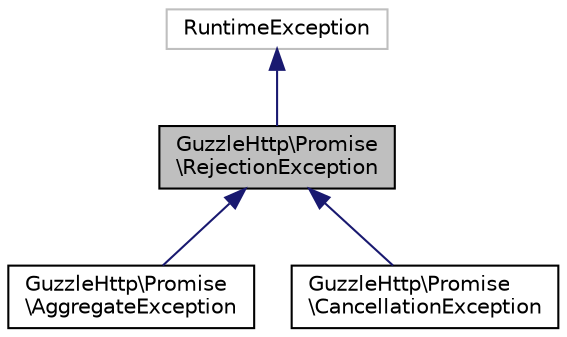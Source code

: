 digraph "GuzzleHttp\Promise\RejectionException"
{
  edge [fontname="Helvetica",fontsize="10",labelfontname="Helvetica",labelfontsize="10"];
  node [fontname="Helvetica",fontsize="10",shape=record];
  Node0 [label="GuzzleHttp\\Promise\l\\RejectionException",height=0.2,width=0.4,color="black", fillcolor="grey75", style="filled", fontcolor="black"];
  Node1 -> Node0 [dir="back",color="midnightblue",fontsize="10",style="solid",fontname="Helvetica"];
  Node1 [label="RuntimeException",height=0.2,width=0.4,color="grey75", fillcolor="white", style="filled"];
  Node0 -> Node2 [dir="back",color="midnightblue",fontsize="10",style="solid",fontname="Helvetica"];
  Node2 [label="GuzzleHttp\\Promise\l\\AggregateException",height=0.2,width=0.4,color="black", fillcolor="white", style="filled",URL="$classGuzzleHttp_1_1Promise_1_1AggregateException.html"];
  Node0 -> Node3 [dir="back",color="midnightblue",fontsize="10",style="solid",fontname="Helvetica"];
  Node3 [label="GuzzleHttp\\Promise\l\\CancellationException",height=0.2,width=0.4,color="black", fillcolor="white", style="filled",URL="$classGuzzleHttp_1_1Promise_1_1CancellationException.html"];
}
